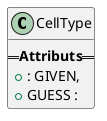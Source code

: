 @startuml
class CellType{
    ==<b>Attributs</b>==
        + : GIVEN,
        +GUESS : 
}
@enduml
'5be350af70907156de7e7703ba5f86a0  src/CellType.hpp
'
